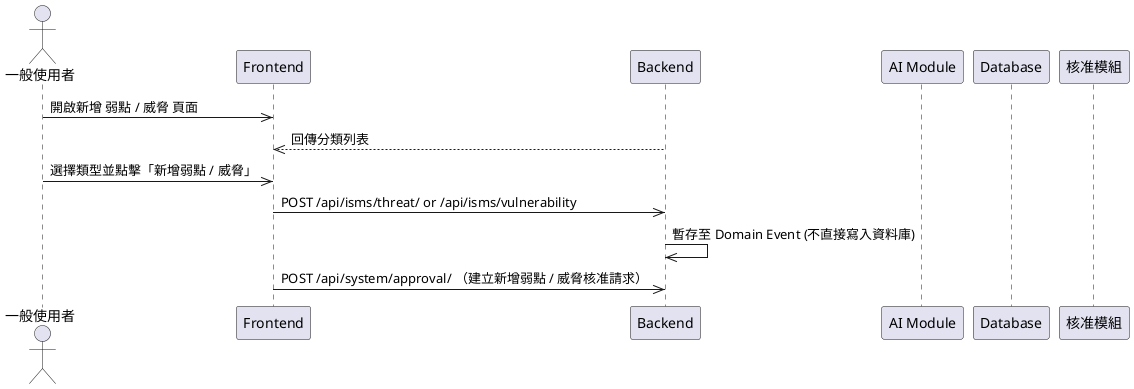 @startuml
actor User as "一般使用者"
participant Frontend
participant Backend
participant AI_Module as "AI Module"
participant Database
participant Approval as "核准模組"

User->>Frontend: 開啟新增 弱點 / 威脅 頁面
Backend-->>Frontend: 回傳分類列表
User->>Frontend: 選擇類型並點擊「新增弱點 / 威脅」
Frontend->>Backend: POST /api/isms/threat/ or /api/isms/vulnerability
Backend->>Backend: 暫存至 Domain Event (不直接寫入資料庫)
Frontend->>Backend: POST /api/system/approval/ （建立新增弱點 / 威脅核准請求）
@enduml
